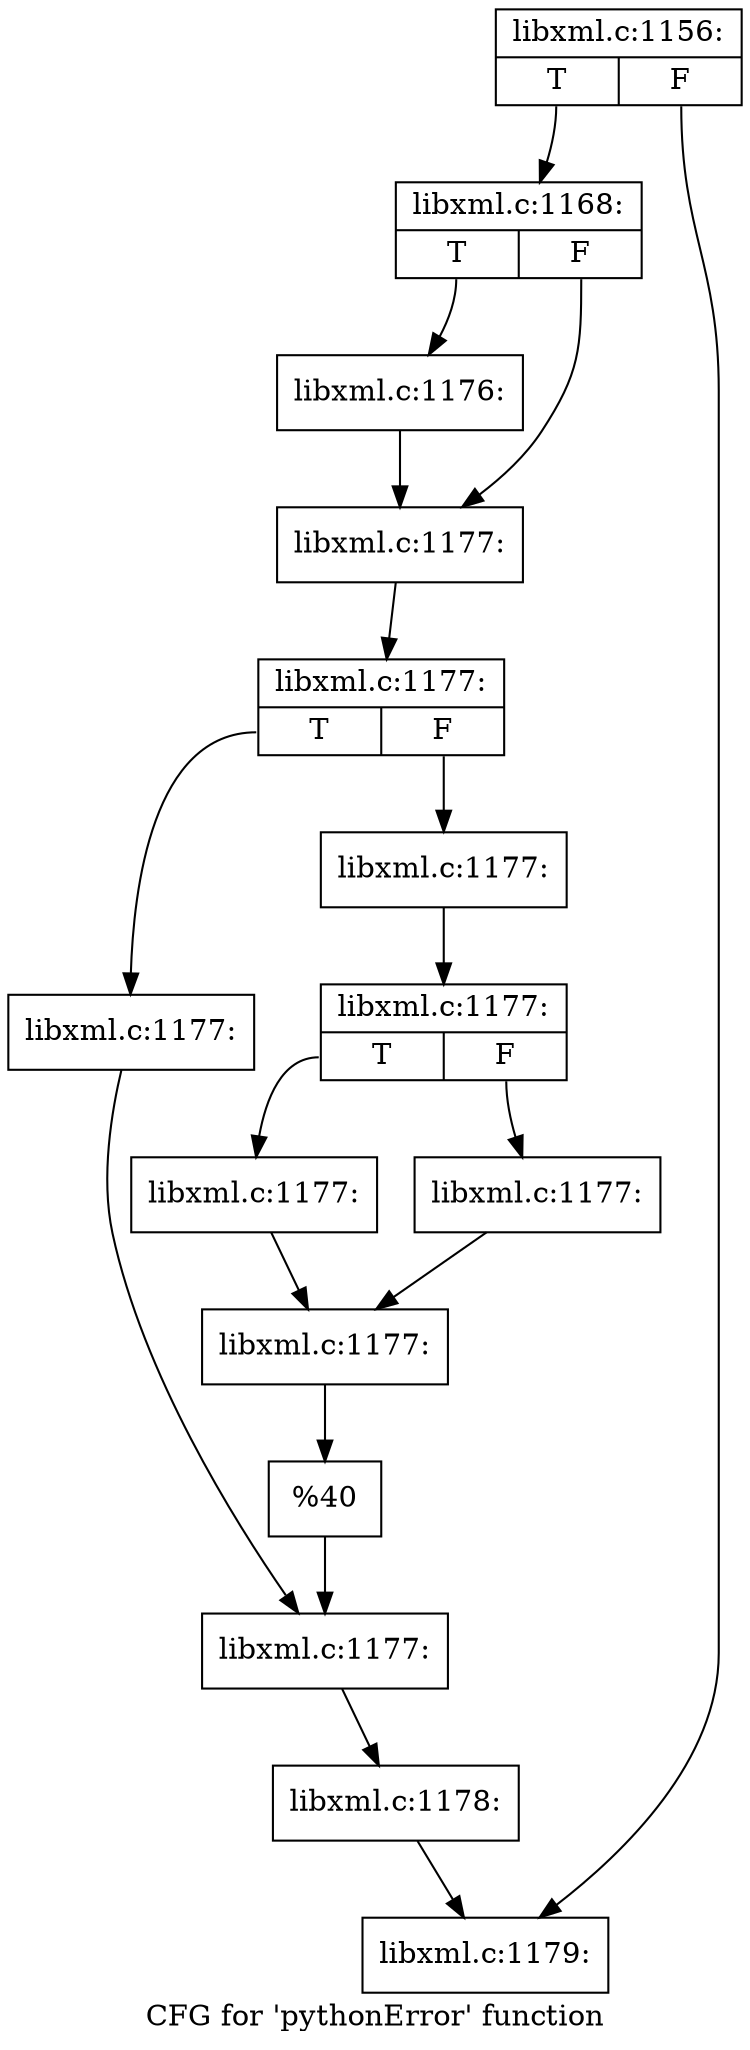 digraph "CFG for 'pythonError' function" {
	label="CFG for 'pythonError' function";

	Node0x5496dd0 [shape=record,label="{libxml.c:1156:|{<s0>T|<s1>F}}"];
	Node0x5496dd0:s0 -> Node0x54991b0;
	Node0x5496dd0:s1 -> Node0x5499200;
	Node0x54991b0 [shape=record,label="{libxml.c:1168:|{<s0>T|<s1>F}}"];
	Node0x54991b0:s0 -> Node0x549a430;
	Node0x54991b0:s1 -> Node0x549a480;
	Node0x549a430 [shape=record,label="{libxml.c:1176:}"];
	Node0x549a430 -> Node0x549a480;
	Node0x549a480 [shape=record,label="{libxml.c:1177:}"];
	Node0x549a480 -> Node0x549a8b0;
	Node0x549a8b0 [shape=record,label="{libxml.c:1177:|{<s0>T|<s1>F}}"];
	Node0x549a8b0:s0 -> Node0x549ab50;
	Node0x549a8b0:s1 -> Node0x549abf0;
	Node0x549ab50 [shape=record,label="{libxml.c:1177:}"];
	Node0x549ab50 -> Node0x549aba0;
	Node0x549abf0 [shape=record,label="{libxml.c:1177:}"];
	Node0x549abf0 -> Node0x549ae90;
	Node0x549ae90 [shape=record,label="{libxml.c:1177:|{<s0>T|<s1>F}}"];
	Node0x549ae90:s0 -> Node0x549b080;
	Node0x549ae90:s1 -> Node0x549b120;
	Node0x549b080 [shape=record,label="{libxml.c:1177:}"];
	Node0x549b080 -> Node0x549b0d0;
	Node0x549b120 [shape=record,label="{libxml.c:1177:}"];
	Node0x549b120 -> Node0x549b0d0;
	Node0x549b0d0 [shape=record,label="{libxml.c:1177:}"];
	Node0x549b0d0 -> Node0x549adf0;
	Node0x549adf0 [shape=record,label="{%40}"];
	Node0x549adf0 -> Node0x549aba0;
	Node0x549aba0 [shape=record,label="{libxml.c:1177:}"];
	Node0x549aba0 -> Node0x549a810;
	Node0x549a810 [shape=record,label="{libxml.c:1178:}"];
	Node0x549a810 -> Node0x5499200;
	Node0x5499200 [shape=record,label="{libxml.c:1179:}"];
}
